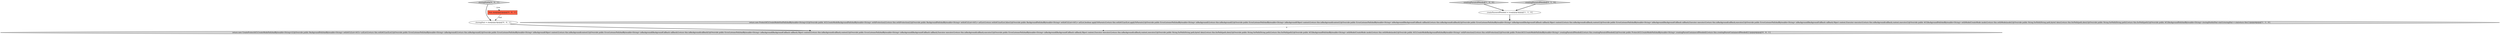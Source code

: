 digraph {
2 [style = filled, label = "createParentsIfNeeded = true@@@3@@@['1', '1', '0']", fillcolor = white, shape = ellipse image = "AAA0AAABBB1BBB"];
0 [style = filled, label = "return new ProtectACLCreateModeStatPathAndBytesable<String>(){@Override public ACLCreateModeBackgroundPathAndBytesable<String> withProtection(){return this.withProtection()}@Override public BackgroundPathAndBytesable<String> withACL(List<ACL> aclList){return withACL(aclList,false)}@Override public BackgroundPathAndBytesable<String> withACL(List<ACL> aclList,boolean applyToParents){return this.withACL(aclList,applyToParents)}@Override public ErrorListenerPathAndBytesable<String> inBackground(){return this.inBackground()}@Override public ErrorListenerPathAndBytesable<String> inBackground(Object context){return this.inBackground(context)}@Override public ErrorListenerPathAndBytesable<String> inBackground(BackgroundCallback callback){return this.inBackground(callback)}@Override public ErrorListenerPathAndBytesable<String> inBackground(BackgroundCallback callback,Object context){return this.inBackground(callback,context)}@Override public ErrorListenerPathAndBytesable<String> inBackground(BackgroundCallback callback,Executor executor){return this.inBackground(callback,executor)}@Override public ErrorListenerPathAndBytesable<String> inBackground(BackgroundCallback callback,Object context,Executor executor){return this.inBackground(callback,context,executor)}@Override public ACLBackgroundPathAndBytesable<String> withMode(CreateMode mode){return this.withMode(mode)}@Override public String forPath(String path,byte(( data){return this.forPath(path,data)}@Override public String forPath(String path){return this.forPath(path)}@Override public ACLBackgroundPathAndBytesable<String> storingStatIn(Stat stat){storingStat = statreturn this}}@@@4@@@['1', '1', '0']", fillcolor = lightgray, shape = ellipse image = "AAA0AAABBB1BBB"];
6 [style = filled, label = "return new CreateProtectACLCreateModePathAndBytesable<String>(){@Override public BackgroundPathAndBytesable<String> withACL(List<ACL> aclList){return this.withACL(aclList)}@Override public ErrorListenerPathAndBytesable<String> inBackground(){return this.inBackground()}@Override public ErrorListenerPathAndBytesable<String> inBackground(Object context){return this.inBackground(context)}@Override public ErrorListenerPathAndBytesable<String> inBackground(BackgroundCallback callback){return this.inBackground(callback)}@Override public ErrorListenerPathAndBytesable<String> inBackground(BackgroundCallback callback,Object context){return this.inBackground(callback,context)}@Override public ErrorListenerPathAndBytesable<String> inBackground(BackgroundCallback callback,Executor executor){return this.inBackground(callback,executor)}@Override public ErrorListenerPathAndBytesable<String> inBackground(BackgroundCallback callback,Object context,Executor executor){return this.inBackground(callback,context,executor)}@Override public String forPath(String path,byte(( data){return this.forPath(path,data)}@Override public String forPath(String path){return this.forPath(path)}@Override public ACLBackgroundPathAndBytesable<String> withMode(CreateMode mode){return this.withMode(mode)}@Override public ACLCreateModeBackgroundPathAndBytesable<String> withProtection(){return this.withProtection()}@Override public ProtectACLCreateModePathAndBytesable<String> creatingParentsIfNeeded(){return this.creatingParentsIfNeeded()}@Override public ProtectACLCreateModePathAndBytesable<String> creatingParentContainersIfNeeded(){return this.creatingParentContainersIfNeeded()}}@@@4@@@['0', '0', '1']", fillcolor = lightgray, shape = ellipse image = "AAA0AAABBB3BBB"];
1 [style = filled, label = "creatingParentsIfNeeded['1', '0', '0']", fillcolor = lightgray, shape = diamond image = "AAA0AAABBB1BBB"];
3 [style = filled, label = "creatingParentsIfNeeded['0', '1', '0']", fillcolor = lightgray, shape = diamond image = "AAA0AAABBB2BBB"];
7 [style = filled, label = "storingStatIn['0', '0', '1']", fillcolor = lightgray, shape = diamond image = "AAA0AAABBB3BBB"];
5 [style = filled, label = "storingStat = stat@@@3@@@['0', '0', '1']", fillcolor = white, shape = ellipse image = "AAA0AAABBB3BBB"];
4 [style = filled, label = "Stat stat@@@2@@@['0', '0', '1']", fillcolor = tomato, shape = box image = "AAA0AAABBB3BBB"];
7->5 [style = bold, label=""];
4->5 [style = solid, label="stat"];
2->0 [style = bold, label=""];
7->4 [style = dotted, label="true"];
1->2 [style = bold, label=""];
3->2 [style = bold, label=""];
5->6 [style = bold, label=""];
0->6 [style = dashed, label="0"];
}

